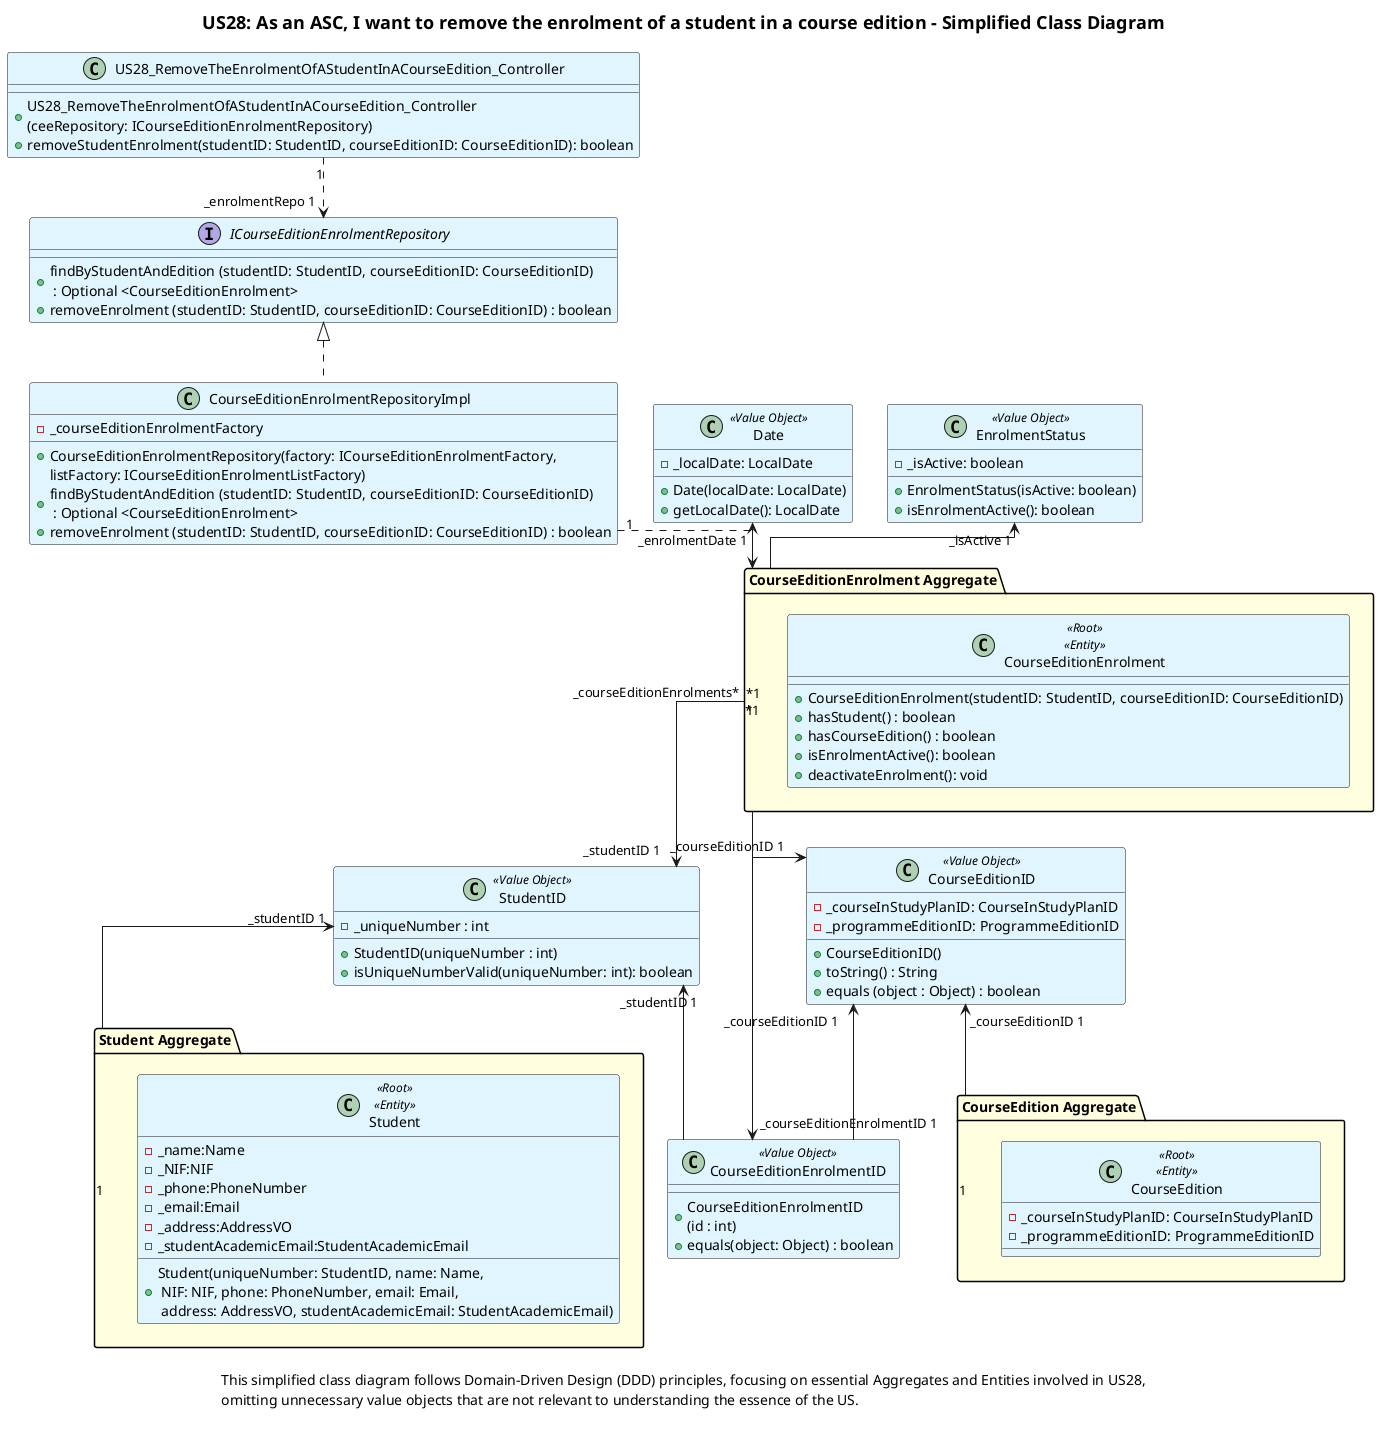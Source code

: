 @startuml
title US28: As an ASC, I want to remove the enrolment of a student in a course edition - Simplified Class Diagram

'!pragma layout smetana
skinparam classBackgroundColor #E1F5FE
skinparam titleFontSize 18
skinparam linetype ortho
skinparam LegendBackgroundColor white  ' Fundo branco para não ficar cinzento
skinparam LegendBorderColor white  ' Sem borda visível

legend
This simplified class diagram follows Domain-Driven Design (DDD) principles, focusing on essential Aggregates and Entities involved in US28,
omitting unnecessary value objects that are not relevant to understanding the essence of the US.
endlegend

class US28_RemoveTheEnrolmentOfAStudentInACourseEdition_Controller {
    +US28_RemoveTheEnrolmentOfAStudentInACourseEdition_Controller\n(ceeRepository: ICourseEditionEnrolmentRepository)
    +removeStudentEnrolment(studentID: StudentID, courseEditionID: CourseEditionID): boolean
}

package "CourseEditionEnrolment Aggregate" #LightYellow{
class CourseEditionEnrolment <<Root>> <<Entity>>{
    +CourseEditionEnrolment(studentID: StudentID, courseEditionID: CourseEditionID)
    +hasStudent() : boolean
    +hasCourseEdition() : boolean
    +isEnrolmentActive(): boolean
    +deactivateEnrolment(): void
}
}

class Date <<Value Object >> {
    -_localDate: LocalDate
    + Date(localDate: LocalDate)
    + getLocalDate(): LocalDate
}

class EnrolmentStatus <<Value Object>>{
    -_isActive: boolean
    + EnrolmentStatus(isActive: boolean)
    + isEnrolmentActive(): boolean
    }


class CourseEditionEnrolmentRepositoryImpl {
    -_courseEditionEnrolmentFactory
    +CourseEditionEnrolmentRepository(factory: ICourseEditionEnrolmentFactory,
     listFactory: ICourseEditionEnrolmentListFactory)
    +findByStudentAndEdition (studentID: StudentID, courseEditionID: CourseEditionID)\n : Optional <CourseEditionEnrolment>
    +removeEnrolment (studentID: StudentID, courseEditionID: CourseEditionID) : boolean
}

interface ICourseEditionEnrolmentRepository {
    +findByStudentAndEdition (studentID: StudentID, courseEditionID: CourseEditionID)\n : Optional <CourseEditionEnrolment>
    +removeEnrolment (studentID: StudentID, courseEditionID: CourseEditionID) : boolean
}

package "Student Aggregate" #LightYellow{
class Student <<Root>> <<Entity>>{
    -_name:Name
    -_NIF:NIF
    -_phone:PhoneNumber
    -_email:Email
    -_address:AddressVO
    -_studentAcademicEmail:StudentAcademicEmail
    + Student(uniqueNumber: StudentID, name: Name, \n NIF: NIF, phone: PhoneNumber, email: Email, \n address: AddressVO, studentAcademicEmail: StudentAcademicEmail)
}
}

class StudentID <<Value Object>> {
    -_uniqueNumber : int
    + StudentID(uniqueNumber : int)
    + isUniqueNumberValid(uniqueNumber: int): boolean
}





package "CourseEdition Aggregate" #LightYellow{
class CourseEdition <<Root>> <<Entity>>{
    -_courseInStudyPlanID: CourseInStudyPlanID
    -_programmeEditionID: ProgrammeEditionID
}
}

class CourseEditionID <<Value Object>> {
    -_courseInStudyPlanID: CourseInStudyPlanID
    -_programmeEditionID: ProgrammeEditionID
    + CourseEditionID()
    + toString() : String
    + equals (object : Object) : boolean
}

class CourseEditionEnrolmentID <<Value Object>> {
    + CourseEditionEnrolmentID\n(id : int)
    + equals(object: Object) : boolean
    }






"CourseEditionEnrolment Aggregate" "*" --> "_studentID 1         " StudentID
"CourseEditionEnrolment Aggregate" "*" --> "      _courseEditionID 1    " CourseEditionID
ICourseEditionEnrolmentRepository <|.. CourseEditionEnrolmentRepositoryImpl
US28_RemoveTheEnrolmentOfAStudentInACourseEdition_Controller "1" ..> "_enrolmentRepo 1" ICourseEditionEnrolmentRepository
Date "_enrolmentDate 1" <-- "1" "CourseEditionEnrolment Aggregate"
EnrolmentStatus "_isActive 1" <-- "1" "CourseEditionEnrolment Aggregate"
StudentID "_studentID 1" <-- "1" "Student Aggregate"
CourseEditionEnrolmentRepositoryImpl "1"..> " _courseEditionEnrolments*    " "CourseEditionEnrolment Aggregate"
CourseEditionID "_courseEditionID 1" <-- "1" "CourseEdition Aggregate"
CourseEditionEnrolmentID "_courseEditionEnrolmentID 1" <-- "1" "CourseEditionEnrolment Aggregate"
StudentID "_studentID 1" <--  CourseEditionEnrolmentID
CourseEditionID "_courseEditionID 1" <--  CourseEditionEnrolmentID




@enduml

